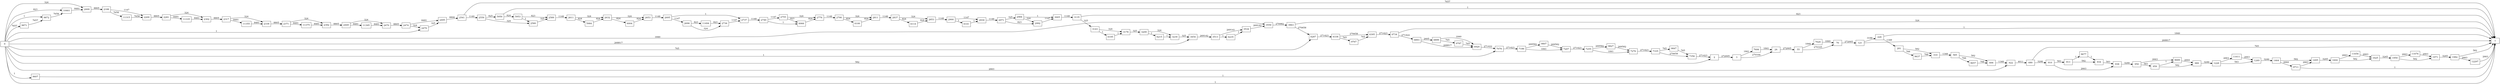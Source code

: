 digraph {
	graph [rankdir=LR]
	node [shape=rectangle]
	2 -> 3 [label=272005]
	3 -> 24 [label=270164]
	3 -> 7606 [label=1841]
	24 -> 55 [label=272005]
	55 -> 76 [label=270165]
	55 -> 7626 [label=1840]
	76 -> 121 [label=272005]
	121 -> 1 [label=268817]
	121 -> 226 [label=3188]
	226 -> 1 [label=1840]
	226 -> 281 [label=1348]
	281 -> 310 [label=582]
	281 -> 9637 [label=766]
	310 -> 585 [label=1348]
	585 -> 606 [label=582]
	585 -> 9657 [label=766]
	606 -> 622 [label=1348]
	622 -> 680 [label=4011]
	680 -> 1 [label=765]
	680 -> 910 [label=3246]
	910 -> 913 [label=583]
	910 -> 938 [label=2663]
	913 -> 934 [label=582]
	913 -> 9677 [label=1]
	934 -> 938 [label=583]
	938 -> 950 [label=3246]
	950 -> 959 [label=583]
	950 -> 9689 [label=2663]
	959 -> 989 [label=582]
	959 -> 9689 [label=1]
	989 -> 1228 [label=3246]
	1228 -> 1249 [label=583]
	1228 -> 11611 [label=2663]
	1249 -> 1464 [label=3246]
	1464 -> 1495 [label=582]
	1464 -> 9711 [label=2664]
	1495 -> 1604 [label=3245]
	1604 -> 1625 [label=582]
	1604 -> 11656 [label=2663]
	1625 -> 1950 [label=3245]
	1950 -> 1971 [label=582]
	1950 -> 11676 [label=2663]
	1971 -> 1982 [label=3245]
	1982 -> 1 [label=582]
	1982 -> 12297 [label=2663]
	2009 -> 2188 [label=8805]
	2188 -> 2209 [label=1147]
	2188 -> 11315 [label=7658]
	2209 -> 2281 [label=8805]
	2281 -> 2302 [label=324]
	2281 -> 11335 [label=8481]
	2302 -> 2317 [label=8805]
	2317 -> 2338 [label=324]
	2317 -> 11355 [label=8481]
	2338 -> 2371 [label=8805]
	2371 -> 2392 [label=324]
	2371 -> 11375 [label=8481]
	2392 -> 2449 [label=8805]
	2449 -> 2470 [label=324]
	2449 -> 11395 [label=8481]
	2470 -> 2474 [label=8805]
	2474 -> 2479 [label=324]
	2474 -> 2495 [label=8481]
	2479 -> 2495 [label=325]
	2495 -> 2541 [label=8806]
	2541 -> 1 [label=7657]
	2541 -> 2559 [label=1149]
	2559 -> 2580 [label=324]
	2559 -> 5950 [label=825]
	2580 -> 2589 [label=325]
	2589 -> 2611 [label=1148]
	2611 -> 2632 [label=324]
	2611 -> 5984 [label=824]
	2632 -> 2653 [label=324]
	2632 -> 6004 [label=824]
	2653 -> 2695 [label=1148]
	2695 -> 2696 [label=1147]
	2695 -> 2737 [label=1]
	2696 -> 2736 [label=324]
	2696 -> 11494 [label=823]
	2736 -> 2737 [label=1147]
	2737 -> 2740 [label=1148]
	2740 -> 2755 [label=1147]
	2740 -> 6066 [label=1]
	2755 -> 2776 [label=324]
	2755 -> 6066 [label=823]
	2776 -> 2790 [label=1148]
	2790 -> 2811 [label=324]
	2790 -> 6100 [label=824]
	2811 -> 2837 [label=1148]
	2837 -> 2853 [label=324]
	2837 -> 6114 [label=824]
	2853 -> 2900 [label=1148]
	2900 -> 2930 [label=1147]
	2900 -> 6141 [label=1]
	2930 -> 2971 [label=1148]
	2971 -> 2984 [label=325]
	2971 -> 2992 [label=823]
	2984 -> 2992 [label=324]
	2984 -> 3005 [label=1]
	2992 -> 3005 [label=1147]
	3005 -> 3135 [label=1148]
	3135 -> 1 [label=823]
	3135 -> 3143 [label=325]
	3143 -> 3178 [label=324]
	3143 -> 6195 [label=1]
	3178 -> 3209 [label=325]
	3209 -> 3230 [label=324]
	3209 -> 6215 [label=1]
	3230 -> 3454 [label=325]
	3454 -> 3513 [label=269142]
	3513 -> 3534 [label=269141]
	3513 -> 6235 [label=1]
	3534 -> 3559 [label=269142]
	3559 -> 3963 [label=270982]
	3963 -> 1 [label=324]
	3963 -> 6287 [label=270658]
	5950 -> 1 [label=1]
	5950 -> 5953 [label=824]
	5953 -> 2580 [label=1]
	5953 -> 2589 [label=823]
	5984 -> 2632 [label=824]
	6004 -> 2653 [label=824]
	6066 -> 2776 [label=824]
	6100 -> 2811 [label=824]
	6114 -> 2853 [label=824]
	6141 -> 2930 [label=1]
	6195 -> 3178 [label=1]
	6215 -> 3230 [label=1]
	6235 -> 3534 [label=1]
	6287 -> 6338 [label=271423]
	6338 -> 6395 [label=270658]
	6338 -> 9767 [label=765]
	6395 -> 6734 [label=271423]
	6734 -> 1 [label=1]
	6734 -> 6893 [label=271422]
	6893 -> 6899 [label=2605]
	6893 -> 6920 [label=268817]
	6899 -> 6920 [label=1840]
	6899 -> 9787 [label=765]
	6920 -> 7076 [label=271422]
	7076 -> 7186 [label=271423]
	7186 -> 7207 [label=1841]
	7186 -> 9807 [label=269582]
	7207 -> 7255 [label=271423]
	7255 -> 7276 [label=1841]
	7255 -> 9827 [label=269582]
	7276 -> 7335 [label=271423]
	7335 -> 7356 [label=270658]
	7335 -> 9847 [label=765]
	7356 -> 2 [label=271423]
	7606 -> 24 [label=1841]
	7626 -> 76 [label=1840]
	9607 -> 1 [label=1]
	9637 -> 310 [label=766]
	9657 -> 606 [label=766]
	9677 -> 934 [label=1]
	9689 -> 989 [label=2664]
	9711 -> 1 [label=1]
	9711 -> 1495 [label=2663]
	9767 -> 6395 [label=765]
	9787 -> 6920 [label=765]
	9807 -> 7207 [label=269582]
	9827 -> 7276 [label=269582]
	9847 -> 7356 [label=765]
	9871 -> 9872 [label=7657]
	9872 -> 10461 [label=7658]
	10461 -> 2009 [label=8481]
	11315 -> 2209 [label=7658]
	11335 -> 2302 [label=8481]
	11355 -> 2338 [label=8481]
	11375 -> 2392 [label=8481]
	11395 -> 2470 [label=8481]
	11494 -> 2736 [label=823]
	11611 -> 1249 [label=2663]
	11656 -> 1625 [label=2663]
	11676 -> 1971 [label=2663]
	12297 -> 1 [label=2663]
	0 -> 2 [label=582]
	0 -> 2479 [label=1]
	0 -> 3559 [label=1840]
	0 -> 7076 [label=1]
	0 -> 6287 [label=765]
	0 -> 9872 [label=1]
	0 -> 3454 [label=268817]
	0 -> 622 [label=2663]
	0 -> 2009 [label=324]
	0 -> 1 [label=1]
	0 -> 9607 [label=1]
	0 -> 9871 [label=7657]
	0 -> 10461 [label=823]
}
